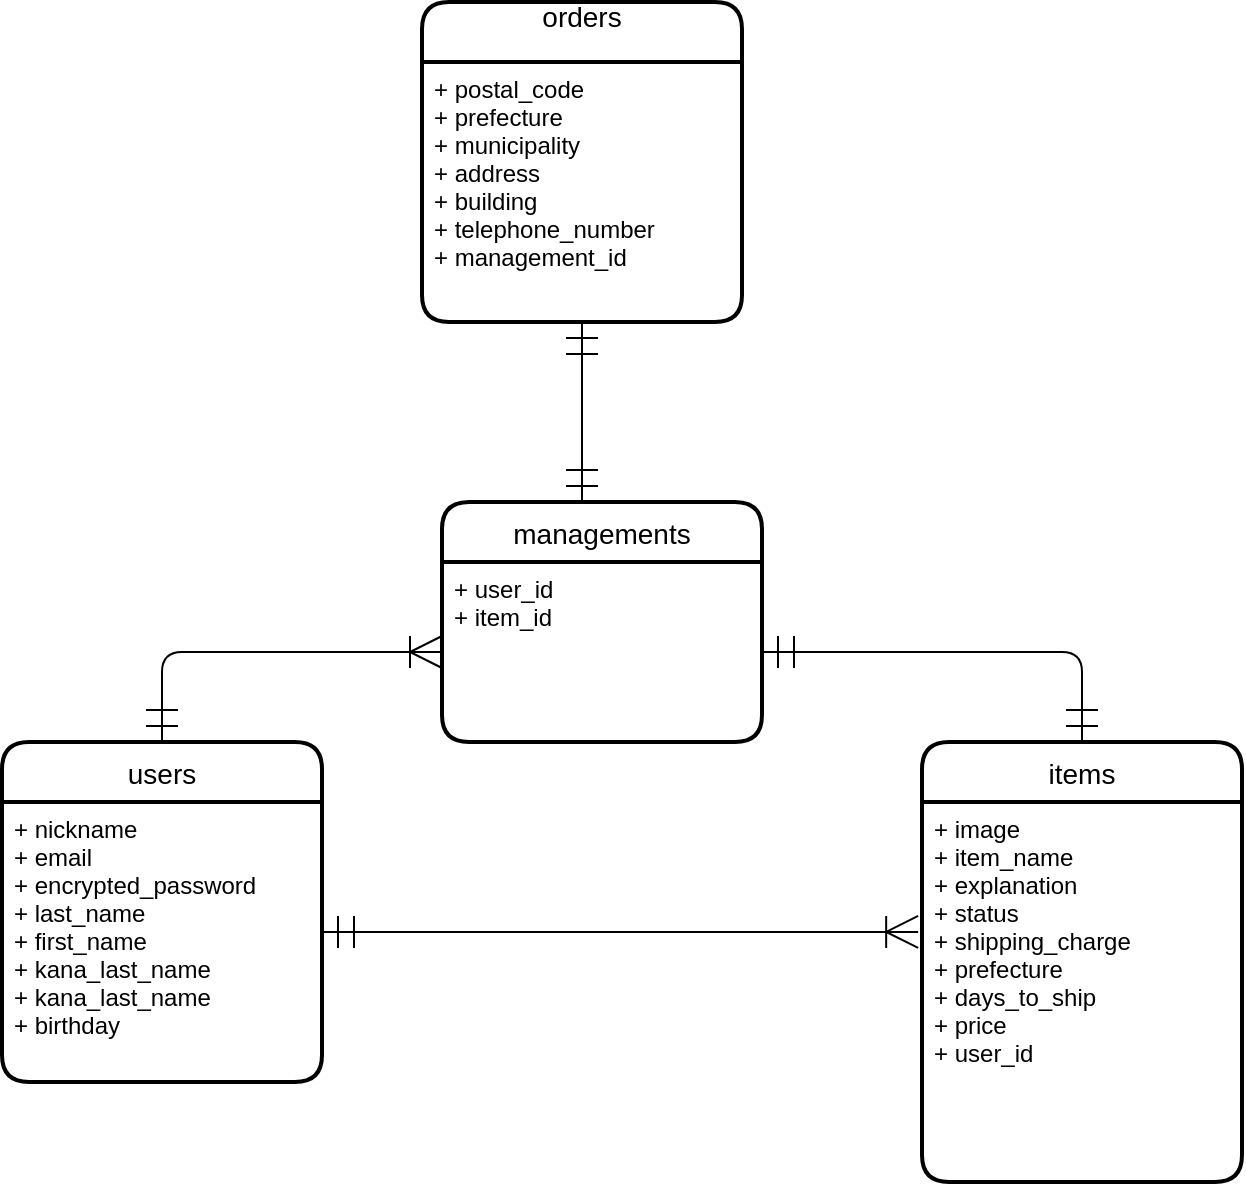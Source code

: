 <mxfile>
    <diagram id="nVNItkusflwFjiR2cO_0" name="ページ1">
        <mxGraphModel dx="728" dy="1849" grid="1" gridSize="10" guides="1" tooltips="1" connect="1" arrows="1" fold="1" page="1" pageScale="1" pageWidth="827" pageHeight="1169" math="0" shadow="0">
            <root>
                <mxCell id="0"/>
                <mxCell id="1" parent="0"/>
                <mxCell id="18" value="users" style="swimlane;childLayout=stackLayout;horizontal=1;startSize=30;horizontalStack=0;rounded=1;fontSize=14;fontStyle=0;strokeWidth=2;resizeParent=0;resizeLast=1;shadow=0;dashed=0;align=center;" parent="1" vertex="1">
                    <mxGeometry x="70" y="70" width="160" height="170" as="geometry"/>
                </mxCell>
                <mxCell id="19" value="+ nickname&#10;+ email&#10;+ encrypted_password&#10;+ last_name&#10;+ first_name&#10;+ kana_last_name&#10;+ kana_last_name&#10;+ birthday" style="align=left;strokeColor=none;fillColor=none;spacingLeft=4;fontSize=12;verticalAlign=top;resizable=0;rotatable=0;part=1;horizontal=1;" parent="18" vertex="1">
                    <mxGeometry y="30" width="160" height="140" as="geometry"/>
                </mxCell>
                <mxCell id="20" value="items" style="swimlane;childLayout=stackLayout;horizontal=1;startSize=30;horizontalStack=0;rounded=1;fontSize=14;fontStyle=0;strokeWidth=2;resizeParent=0;resizeLast=1;shadow=0;dashed=0;align=center;" parent="1" vertex="1">
                    <mxGeometry x="530" y="70" width="160" height="220" as="geometry"/>
                </mxCell>
                <mxCell id="21" value="+ image&#10;+ item_name&#10;+ explanation&#10;+ status&#10;+ shipping_charge&#10;+ prefecture&#10;+ days_to_ship&#10;+ price&#10;+ user_id" style="align=left;strokeColor=none;fillColor=none;spacingLeft=4;fontSize=12;verticalAlign=top;resizable=0;rotatable=0;part=1;" parent="20" vertex="1">
                    <mxGeometry y="30" width="160" height="190" as="geometry"/>
                </mxCell>
                <mxCell id="22" value="orders&#10;" style="swimlane;childLayout=stackLayout;horizontal=1;startSize=30;horizontalStack=0;rounded=1;fontSize=14;fontStyle=0;strokeWidth=2;resizeParent=0;resizeLast=1;shadow=0;dashed=0;align=center;" parent="1" vertex="1">
                    <mxGeometry x="280" y="-300" width="160" height="160" as="geometry"/>
                </mxCell>
                <mxCell id="23" value="+ postal_code&#10;+ prefecture&#10;+ municipality&#10;+ address&#10;+ building&#10;+ telephone_number&#10;+ management_id" style="align=left;strokeColor=none;fillColor=none;spacingLeft=4;fontSize=12;verticalAlign=top;resizable=0;rotatable=0;part=1;" parent="22" vertex="1">
                    <mxGeometry y="30" width="160" height="130" as="geometry"/>
                </mxCell>
                <mxCell id="28" value="managements" style="swimlane;childLayout=stackLayout;horizontal=1;startSize=30;horizontalStack=0;rounded=1;fontSize=14;fontStyle=0;strokeWidth=2;resizeParent=0;resizeLast=1;shadow=0;dashed=0;align=center;" parent="1" vertex="1">
                    <mxGeometry x="290" y="-50" width="160" height="120" as="geometry"/>
                </mxCell>
                <mxCell id="29" value="+ user_id&#10;+ item_id" style="align=left;strokeColor=none;fillColor=none;spacingLeft=4;fontSize=12;verticalAlign=top;resizable=0;rotatable=0;part=1;" parent="28" vertex="1">
                    <mxGeometry y="30" width="160" height="90" as="geometry"/>
                </mxCell>
                <mxCell id="38" value="" style="edgeStyle=orthogonalEdgeStyle;fontSize=12;html=1;endArrow=ERoneToMany;startArrow=ERmandOne;jumpSize=14;entryX=0;entryY=0.5;entryDx=0;entryDy=0;exitX=0.5;exitY=0;exitDx=0;exitDy=0;endSize=14;startSize=14;" parent="1" source="18" target="29" edge="1">
                    <mxGeometry width="100" height="100" relative="1" as="geometry">
                        <mxPoint x="190" y="340" as="sourcePoint"/>
                        <mxPoint x="290" y="240" as="targetPoint"/>
                    </mxGeometry>
                </mxCell>
                <mxCell id="43" value="" style="edgeStyle=orthogonalEdgeStyle;fontSize=12;html=1;endArrow=ERmandOne;startArrow=ERmandOne;strokeWidth=1;exitX=1;exitY=0.5;exitDx=0;exitDy=0;entryX=0.5;entryY=0;entryDx=0;entryDy=0;jumpSize=14;endSize=14;startSize=14;" parent="1" source="29" target="20" edge="1">
                    <mxGeometry width="100" height="100" relative="1" as="geometry">
                        <mxPoint x="460" y="120" as="sourcePoint"/>
                        <mxPoint x="610" y="60" as="targetPoint"/>
                        <Array as="points">
                            <mxPoint x="610" y="25"/>
                        </Array>
                    </mxGeometry>
                </mxCell>
                <mxCell id="44" value="" style="fontSize=12;html=1;endArrow=ERmandOne;startArrow=ERmandOne;strokeWidth=1;jumpSize=14;endSize=14;startSize=14;" parent="1" edge="1">
                    <mxGeometry width="100" height="100" relative="1" as="geometry">
                        <mxPoint x="360" y="-50" as="sourcePoint"/>
                        <mxPoint x="360" y="-140" as="targetPoint"/>
                    </mxGeometry>
                </mxCell>
                <mxCell id="45" value="" style="fontSize=12;html=1;endArrow=ERoneToMany;startArrow=ERmandOne;jumpSize=14;exitX=0.5;exitY=0;exitDx=0;exitDy=0;entryX=-0.012;entryY=0.342;entryDx=0;entryDy=0;entryPerimeter=0;endSize=14;startSize=14;" edge="1" parent="1" target="21">
                    <mxGeometry width="100" height="100" relative="1" as="geometry">
                        <mxPoint x="230" y="165" as="sourcePoint"/>
                        <mxPoint x="520" y="160" as="targetPoint"/>
                    </mxGeometry>
                </mxCell>
            </root>
        </mxGraphModel>
    </diagram>
</mxfile>